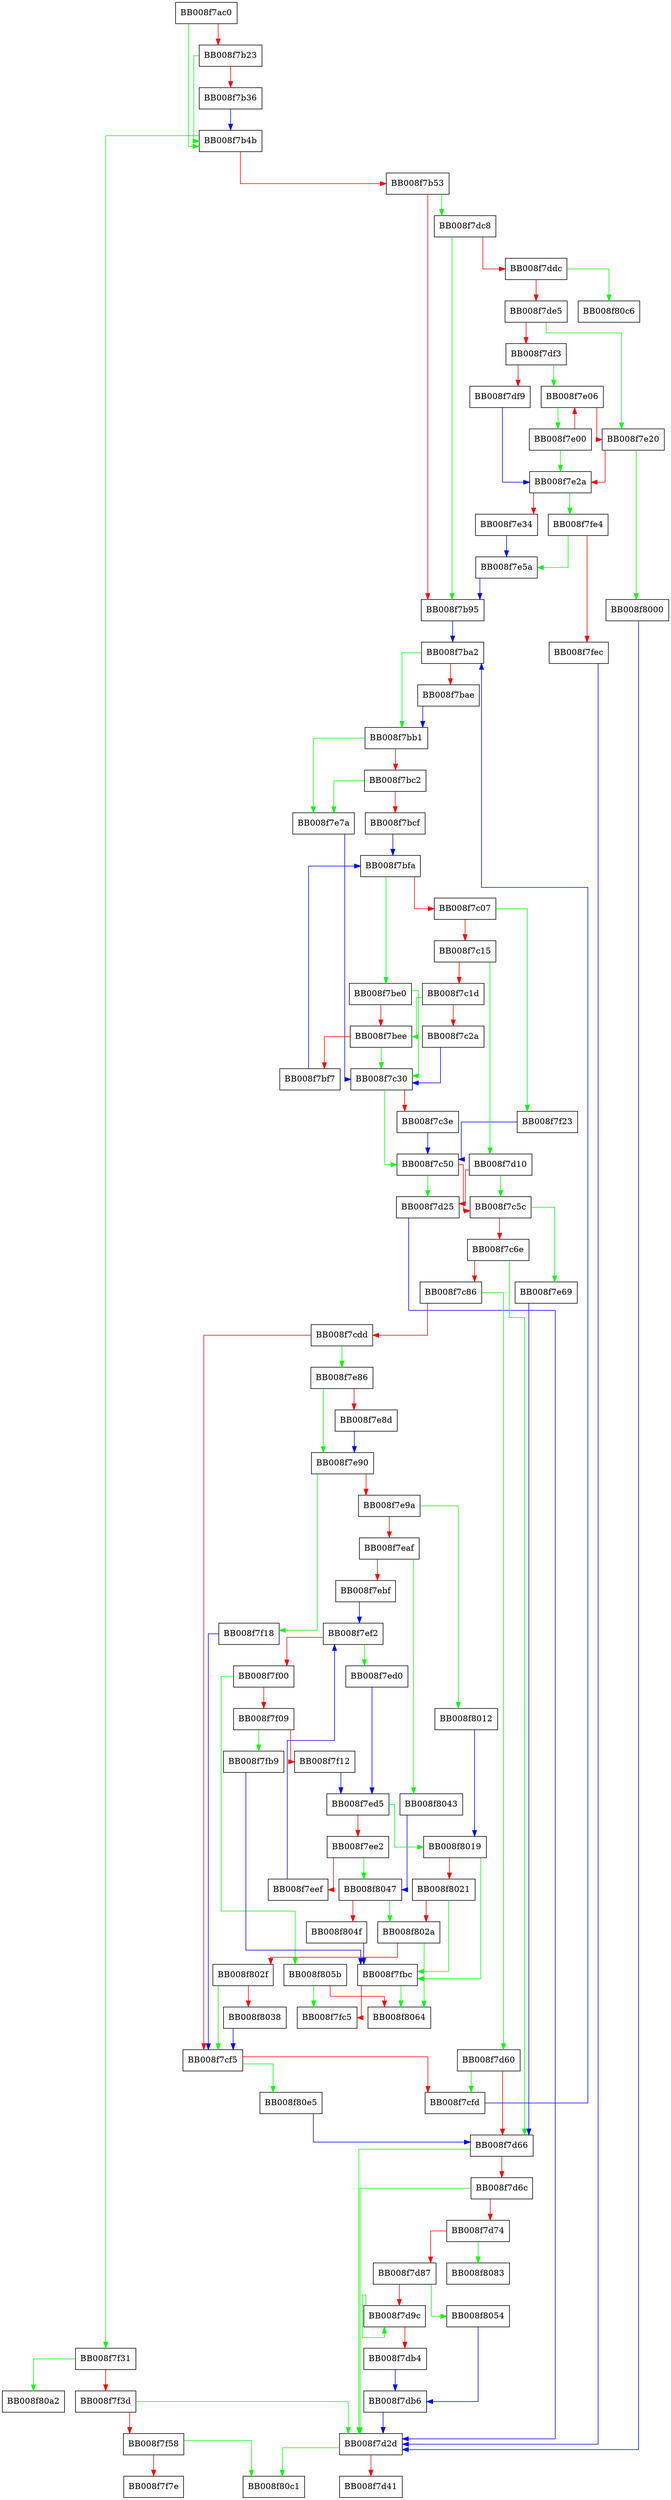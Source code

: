 digraph __gconv_transform_ucs4_internal {
  node [shape="box"];
  graph [splines=ortho];
  BB008f7ac0 -> BB008f7b4b [color="green"];
  BB008f7ac0 -> BB008f7b23 [color="red"];
  BB008f7b23 -> BB008f7b4b [color="green"];
  BB008f7b23 -> BB008f7b36 [color="red"];
  BB008f7b36 -> BB008f7b4b [color="blue"];
  BB008f7b4b -> BB008f7f31 [color="green"];
  BB008f7b4b -> BB008f7b53 [color="red"];
  BB008f7b53 -> BB008f7dc8 [color="green"];
  BB008f7b53 -> BB008f7b95 [color="red"];
  BB008f7b95 -> BB008f7ba2 [color="blue"];
  BB008f7ba2 -> BB008f7bb1 [color="green"];
  BB008f7ba2 -> BB008f7bae [color="red"];
  BB008f7bae -> BB008f7bb1 [color="blue"];
  BB008f7bb1 -> BB008f7e7a [color="green"];
  BB008f7bb1 -> BB008f7bc2 [color="red"];
  BB008f7bc2 -> BB008f7e7a [color="green"];
  BB008f7bc2 -> BB008f7bcf [color="red"];
  BB008f7bcf -> BB008f7bfa [color="blue"];
  BB008f7be0 -> BB008f7c30 [color="green"];
  BB008f7be0 -> BB008f7bee [color="red"];
  BB008f7bee -> BB008f7c30 [color="green"];
  BB008f7bee -> BB008f7bf7 [color="red"];
  BB008f7bf7 -> BB008f7bfa [color="blue"];
  BB008f7bfa -> BB008f7be0 [color="green"];
  BB008f7bfa -> BB008f7c07 [color="red"];
  BB008f7c07 -> BB008f7f23 [color="green"];
  BB008f7c07 -> BB008f7c15 [color="red"];
  BB008f7c15 -> BB008f7d10 [color="green"];
  BB008f7c15 -> BB008f7c1d [color="red"];
  BB008f7c1d -> BB008f7bee [color="green"];
  BB008f7c1d -> BB008f7c2a [color="red"];
  BB008f7c2a -> BB008f7c30 [color="blue"];
  BB008f7c30 -> BB008f7c50 [color="green"];
  BB008f7c30 -> BB008f7c3e [color="red"];
  BB008f7c3e -> BB008f7c50 [color="blue"];
  BB008f7c50 -> BB008f7d25 [color="green"];
  BB008f7c50 -> BB008f7c5c [color="red"];
  BB008f7c5c -> BB008f7e69 [color="green"];
  BB008f7c5c -> BB008f7c6e [color="red"];
  BB008f7c6e -> BB008f7d66 [color="green"];
  BB008f7c6e -> BB008f7c86 [color="red"];
  BB008f7c86 -> BB008f7d60 [color="green"];
  BB008f7c86 -> BB008f7cdd [color="red"];
  BB008f7cdd -> BB008f7e86 [color="green"];
  BB008f7cdd -> BB008f7cf5 [color="red"];
  BB008f7cf5 -> BB008f80e5 [color="green"];
  BB008f7cf5 -> BB008f7cfd [color="red"];
  BB008f7cfd -> BB008f7ba2 [color="blue"];
  BB008f7d10 -> BB008f7c5c [color="green"];
  BB008f7d10 -> BB008f7d25 [color="red"];
  BB008f7d25 -> BB008f7d2d [color="blue"];
  BB008f7d2d -> BB008f80c1 [color="green"];
  BB008f7d2d -> BB008f7d41 [color="red"];
  BB008f7d60 -> BB008f7cfd [color="green"];
  BB008f7d60 -> BB008f7d66 [color="red"];
  BB008f7d66 -> BB008f7d2d [color="green"];
  BB008f7d66 -> BB008f7d6c [color="red"];
  BB008f7d6c -> BB008f7d2d [color="green"];
  BB008f7d6c -> BB008f7d74 [color="red"];
  BB008f7d74 -> BB008f8083 [color="green"];
  BB008f7d74 -> BB008f7d87 [color="red"];
  BB008f7d87 -> BB008f8054 [color="green"];
  BB008f7d87 -> BB008f7d9c [color="red"];
  BB008f7d9c -> BB008f7d9c [color="green"];
  BB008f7d9c -> BB008f7db4 [color="red"];
  BB008f7db4 -> BB008f7db6 [color="blue"];
  BB008f7db6 -> BB008f7d2d [color="blue"];
  BB008f7dc8 -> BB008f7b95 [color="green"];
  BB008f7dc8 -> BB008f7ddc [color="red"];
  BB008f7ddc -> BB008f80c6 [color="green"];
  BB008f7ddc -> BB008f7de5 [color="red"];
  BB008f7de5 -> BB008f7e20 [color="green"];
  BB008f7de5 -> BB008f7df3 [color="red"];
  BB008f7df3 -> BB008f7e06 [color="green"];
  BB008f7df3 -> BB008f7df9 [color="red"];
  BB008f7df9 -> BB008f7e2a [color="blue"];
  BB008f7e00 -> BB008f7e2a [color="green"];
  BB008f7e00 -> BB008f7e06 [color="red"];
  BB008f7e06 -> BB008f7e00 [color="green"];
  BB008f7e06 -> BB008f7e20 [color="red"];
  BB008f7e20 -> BB008f8000 [color="green"];
  BB008f7e20 -> BB008f7e2a [color="red"];
  BB008f7e2a -> BB008f7fe4 [color="green"];
  BB008f7e2a -> BB008f7e34 [color="red"];
  BB008f7e34 -> BB008f7e5a [color="blue"];
  BB008f7e5a -> BB008f7b95 [color="blue"];
  BB008f7e69 -> BB008f7d66 [color="blue"];
  BB008f7e7a -> BB008f7c30 [color="blue"];
  BB008f7e86 -> BB008f7e90 [color="green"];
  BB008f7e86 -> BB008f7e8d [color="red"];
  BB008f7e8d -> BB008f7e90 [color="blue"];
  BB008f7e90 -> BB008f7f18 [color="green"];
  BB008f7e90 -> BB008f7e9a [color="red"];
  BB008f7e9a -> BB008f8012 [color="green"];
  BB008f7e9a -> BB008f7eaf [color="red"];
  BB008f7eaf -> BB008f8043 [color="green"];
  BB008f7eaf -> BB008f7ebf [color="red"];
  BB008f7ebf -> BB008f7ef2 [color="blue"];
  BB008f7ed0 -> BB008f7ed5 [color="blue"];
  BB008f7ed5 -> BB008f8019 [color="green"];
  BB008f7ed5 -> BB008f7ee2 [color="red"];
  BB008f7ee2 -> BB008f8047 [color="green"];
  BB008f7ee2 -> BB008f7eef [color="red"];
  BB008f7eef -> BB008f7ef2 [color="blue"];
  BB008f7ef2 -> BB008f7ed0 [color="green"];
  BB008f7ef2 -> BB008f7f00 [color="red"];
  BB008f7f00 -> BB008f805b [color="green"];
  BB008f7f00 -> BB008f7f09 [color="red"];
  BB008f7f09 -> BB008f7fb9 [color="green"];
  BB008f7f09 -> BB008f7f12 [color="red"];
  BB008f7f12 -> BB008f7ed5 [color="blue"];
  BB008f7f18 -> BB008f7cf5 [color="blue"];
  BB008f7f23 -> BB008f7c50 [color="blue"];
  BB008f7f31 -> BB008f80a2 [color="green"];
  BB008f7f31 -> BB008f7f3d [color="red"];
  BB008f7f3d -> BB008f7d2d [color="green"];
  BB008f7f3d -> BB008f7f58 [color="red"];
  BB008f7f58 -> BB008f80c1 [color="green"];
  BB008f7f58 -> BB008f7f7e [color="red"];
  BB008f7fb9 -> BB008f7fbc [color="blue"];
  BB008f7fbc -> BB008f8064 [color="green"];
  BB008f7fbc -> BB008f7fc5 [color="red"];
  BB008f7fe4 -> BB008f7e5a [color="green"];
  BB008f7fe4 -> BB008f7fec [color="red"];
  BB008f7fec -> BB008f7d2d [color="blue"];
  BB008f8000 -> BB008f7d2d [color="blue"];
  BB008f8012 -> BB008f8019 [color="blue"];
  BB008f8019 -> BB008f7fbc [color="green"];
  BB008f8019 -> BB008f8021 [color="red"];
  BB008f8021 -> BB008f7fbc [color="green"];
  BB008f8021 -> BB008f802a [color="red"];
  BB008f802a -> BB008f8064 [color="green"];
  BB008f802a -> BB008f802f [color="red"];
  BB008f802f -> BB008f7cf5 [color="green"];
  BB008f802f -> BB008f8038 [color="red"];
  BB008f8038 -> BB008f7cf5 [color="blue"];
  BB008f8043 -> BB008f8047 [color="blue"];
  BB008f8047 -> BB008f802a [color="green"];
  BB008f8047 -> BB008f804f [color="red"];
  BB008f804f -> BB008f7fbc [color="blue"];
  BB008f8054 -> BB008f7db6 [color="blue"];
  BB008f805b -> BB008f7fc5 [color="green"];
  BB008f805b -> BB008f8064 [color="red"];
  BB008f80e5 -> BB008f7d66 [color="blue"];
}